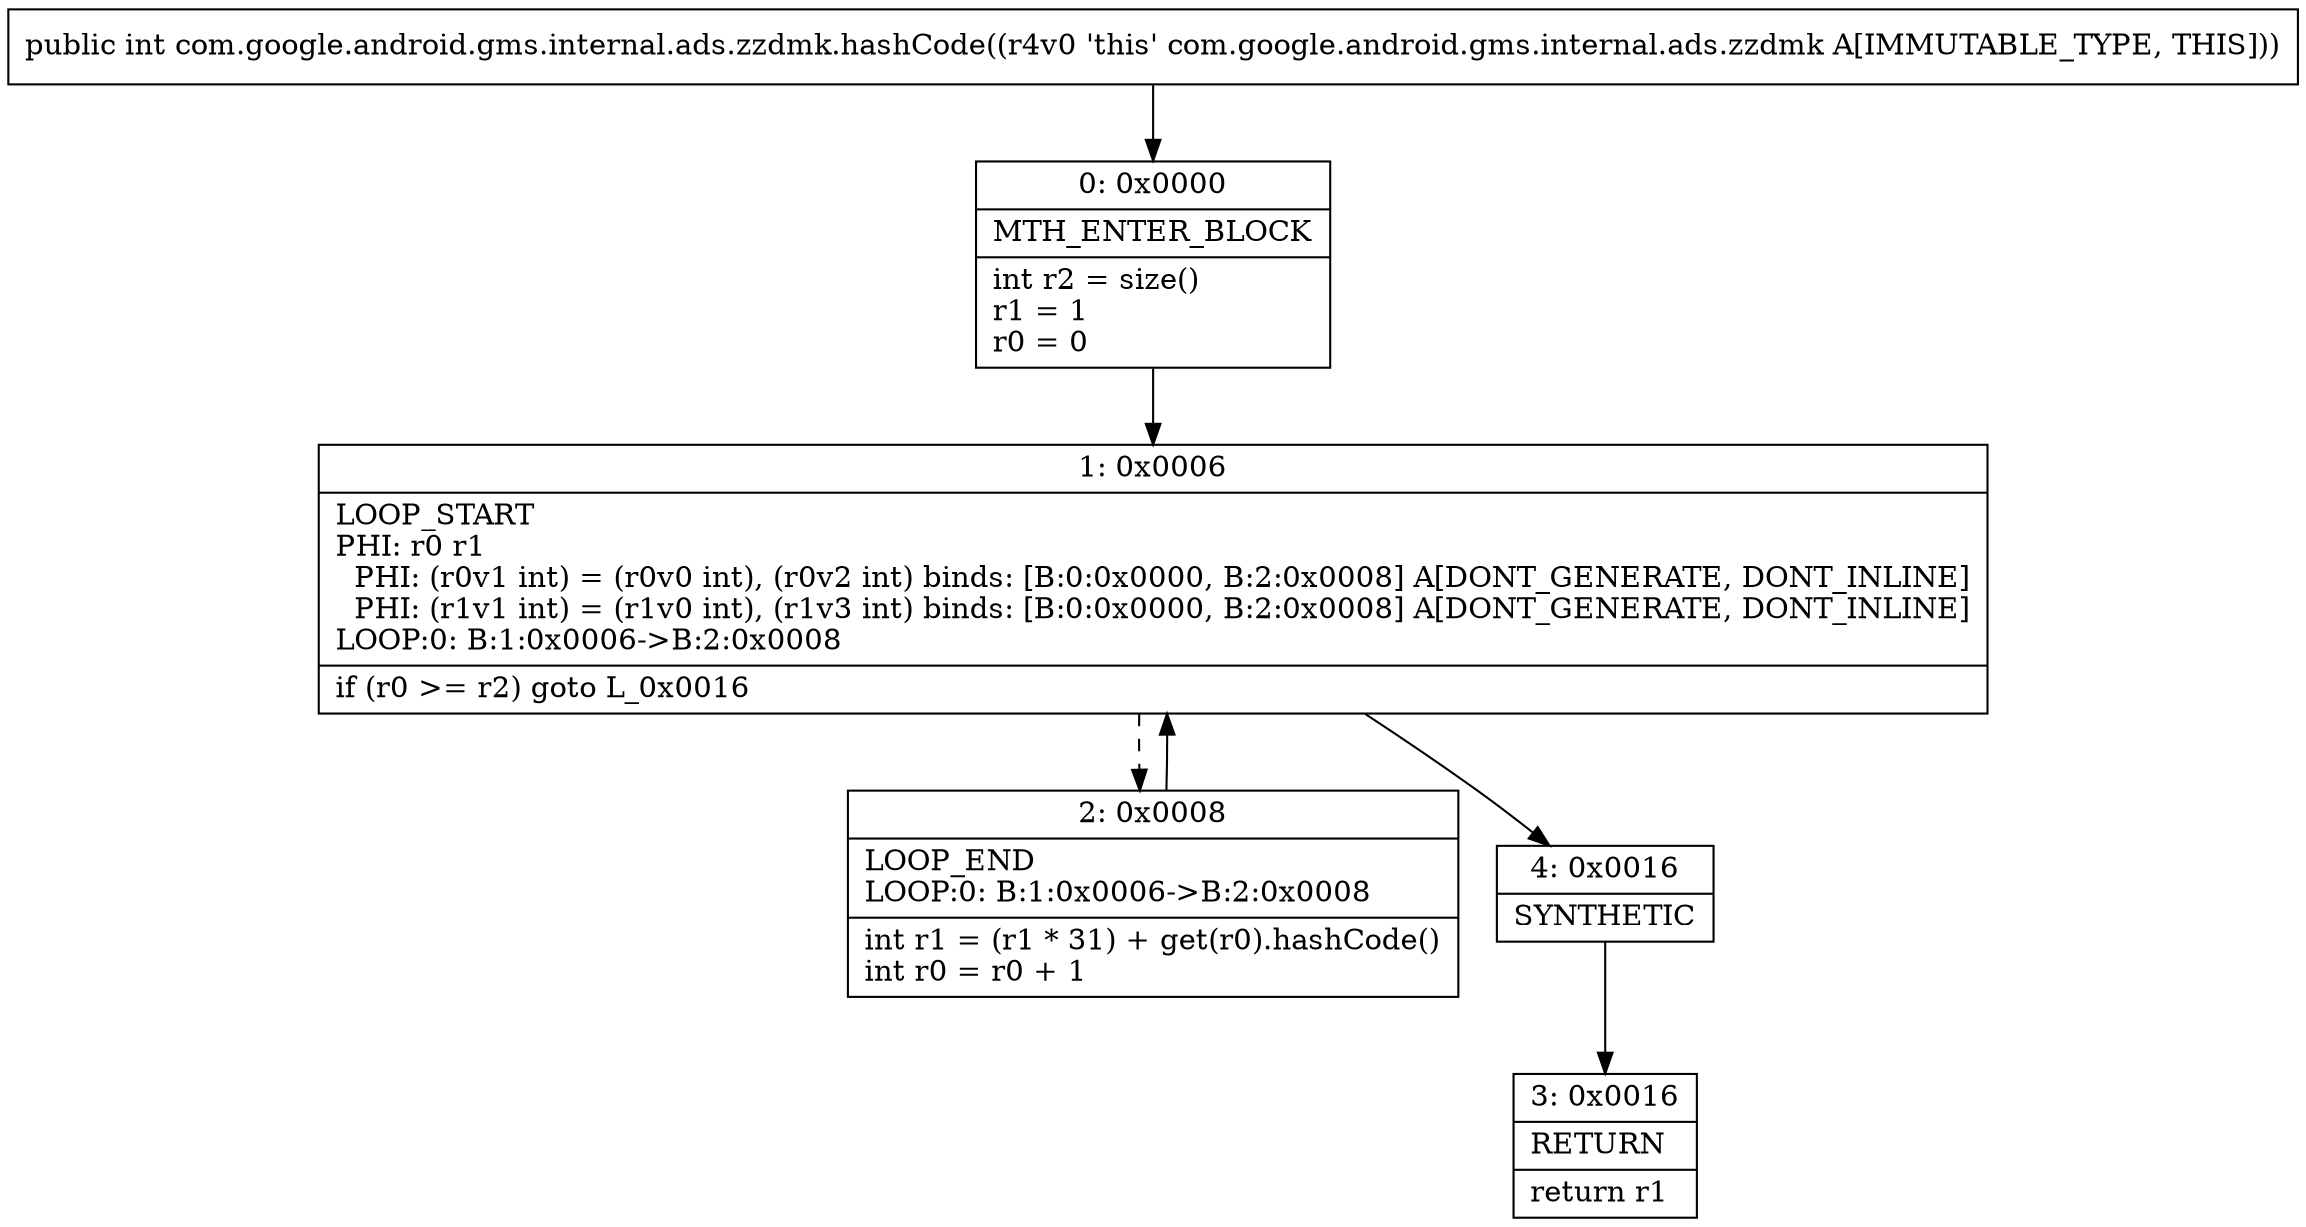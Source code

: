 digraph "CFG forcom.google.android.gms.internal.ads.zzdmk.hashCode()I" {
Node_0 [shape=record,label="{0\:\ 0x0000|MTH_ENTER_BLOCK\l|int r2 = size()\lr1 = 1\lr0 = 0\l}"];
Node_1 [shape=record,label="{1\:\ 0x0006|LOOP_START\lPHI: r0 r1 \l  PHI: (r0v1 int) = (r0v0 int), (r0v2 int) binds: [B:0:0x0000, B:2:0x0008] A[DONT_GENERATE, DONT_INLINE]\l  PHI: (r1v1 int) = (r1v0 int), (r1v3 int) binds: [B:0:0x0000, B:2:0x0008] A[DONT_GENERATE, DONT_INLINE]\lLOOP:0: B:1:0x0006\-\>B:2:0x0008\l|if (r0 \>= r2) goto L_0x0016\l}"];
Node_2 [shape=record,label="{2\:\ 0x0008|LOOP_END\lLOOP:0: B:1:0x0006\-\>B:2:0x0008\l|int r1 = (r1 * 31) + get(r0).hashCode()\lint r0 = r0 + 1\l}"];
Node_3 [shape=record,label="{3\:\ 0x0016|RETURN\l|return r1\l}"];
Node_4 [shape=record,label="{4\:\ 0x0016|SYNTHETIC\l}"];
MethodNode[shape=record,label="{public int com.google.android.gms.internal.ads.zzdmk.hashCode((r4v0 'this' com.google.android.gms.internal.ads.zzdmk A[IMMUTABLE_TYPE, THIS])) }"];
MethodNode -> Node_0;
Node_0 -> Node_1;
Node_1 -> Node_2[style=dashed];
Node_1 -> Node_4;
Node_2 -> Node_1;
Node_4 -> Node_3;
}

